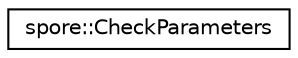 digraph "Graphical Class Hierarchy"
{
  edge [fontname="Helvetica",fontsize="10",labelfontname="Helvetica",labelfontsize="10"];
  node [fontname="Helvetica",fontsize="10",shape=record];
  rankdir="LR";
  Node0 [label="spore::CheckParameters",height=0.2,width=0.4,color="black", fillcolor="white", style="filled",URL="$classspore_1_1CheckParameters.html",tooltip="Generic class to check parameters. "];
}
